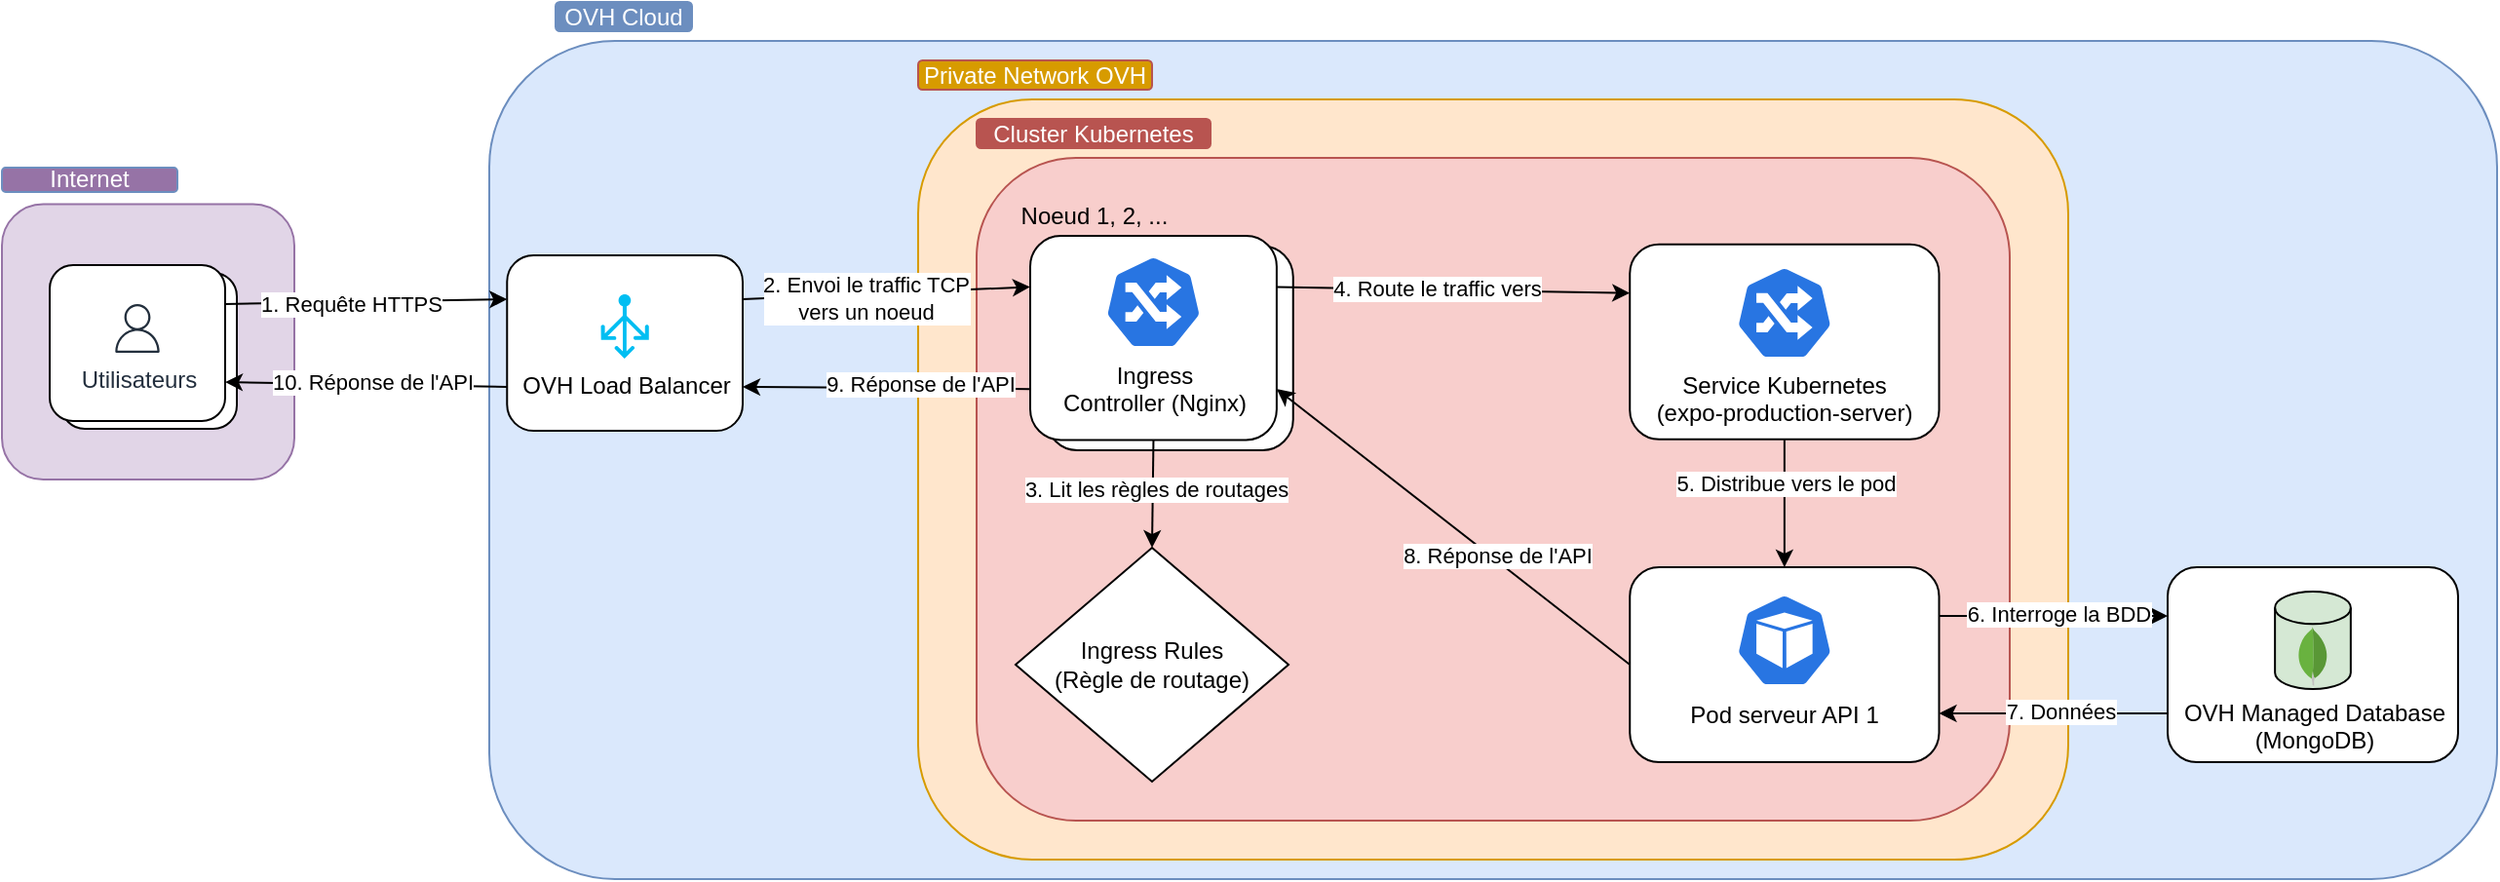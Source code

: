 <mxfile>
    <diagram id="8h31Fh14dAfWYlHk8va9" name="Page-1">
        <mxGraphModel dx="1426" dy="757" grid="1" gridSize="10" guides="1" tooltips="1" connect="1" arrows="1" fold="1" page="1" pageScale="1" pageWidth="827" pageHeight="1169" math="0" shadow="0">
            <root>
                <mxCell id="0"/>
                <mxCell id="1" parent="0"/>
                <mxCell id="4" value="" style="rounded=1;whiteSpace=wrap;html=1;fillColor=#e1d5e7;strokeColor=#9673a6;" vertex="1" parent="1">
                    <mxGeometry x="130" y="253.75" width="150" height="141.25" as="geometry"/>
                </mxCell>
                <mxCell id="5" value="Internet" style="text;html=1;align=center;verticalAlign=middle;whiteSpace=wrap;rounded=1;fillColor=#9673A6;strokeColor=#6c8ebf;fontColor=#FFFFFF;" vertex="1" parent="1">
                    <mxGeometry x="130" y="235" width="90" height="12.5" as="geometry"/>
                </mxCell>
                <mxCell id="14" value="" style="group" vertex="1" connectable="0" parent="1">
                    <mxGeometry x="154.5" y="285" width="121" height="84" as="geometry"/>
                </mxCell>
                <mxCell id="15" value="" style="group;" vertex="1" connectable="0" parent="14">
                    <mxGeometry x="6" y="4" width="115" height="80" as="geometry"/>
                </mxCell>
                <mxCell id="16" value="" style="group" vertex="1" connectable="0" parent="15">
                    <mxGeometry width="115" height="80" as="geometry"/>
                </mxCell>
                <mxCell id="17" value="" style="rounded=1;whiteSpace=wrap;html=1;" vertex="1" parent="16">
                    <mxGeometry width="90" height="80" as="geometry"/>
                </mxCell>
                <mxCell id="18" value="" style="group;" vertex="1" connectable="0" parent="14">
                    <mxGeometry width="115" height="80" as="geometry"/>
                </mxCell>
                <mxCell id="19" value="" style="group" vertex="1" connectable="0" parent="18">
                    <mxGeometry width="115" height="80" as="geometry"/>
                </mxCell>
                <mxCell id="20" value="" style="rounded=1;whiteSpace=wrap;html=1;" vertex="1" parent="19">
                    <mxGeometry width="90" height="80" as="geometry"/>
                </mxCell>
                <mxCell id="21" value="Utilisateurs" style="sketch=0;outlineConnect=0;fontColor=#232F3E;gradientColor=none;fillColor=#232F3D;strokeColor=none;dashed=0;verticalLabelPosition=bottom;verticalAlign=top;align=center;html=1;fontSize=12;fontStyle=0;aspect=fixed;pointerEvents=1;shape=mxgraph.aws4.user;" vertex="1" parent="19">
                    <mxGeometry x="32.5" y="20" width="25" height="25" as="geometry"/>
                </mxCell>
                <mxCell id="22" value="" style="rounded=1;whiteSpace=wrap;html=1;fillColor=#dae8fc;strokeColor=#6c8ebf;" vertex="1" parent="1">
                    <mxGeometry x="380" y="170" width="1030" height="430" as="geometry"/>
                </mxCell>
                <mxCell id="23" value="OVH Cloud" style="text;html=1;align=center;verticalAlign=middle;whiteSpace=wrap;rounded=1;fillColor=#6C8EBF;strokeColor=#6c8ebf;fontColor=#FFFFFF;" vertex="1" parent="1">
                    <mxGeometry x="414" y="150" width="70" height="15" as="geometry"/>
                </mxCell>
                <mxCell id="50" value="" style="group;" vertex="1" connectable="0" parent="1">
                    <mxGeometry x="350" y="280" width="160" height="90" as="geometry"/>
                </mxCell>
                <mxCell id="51" value="" style="group" vertex="1" connectable="0" parent="50">
                    <mxGeometry x="20" width="140" height="90" as="geometry"/>
                </mxCell>
                <mxCell id="52" value="" style="rounded=1;whiteSpace=wrap;html=1;" vertex="1" parent="51">
                    <mxGeometry x="19.13" width="120.87" height="90" as="geometry"/>
                </mxCell>
                <mxCell id="2" value="OVH Load Balancer" style="verticalLabelPosition=bottom;html=1;verticalAlign=top;align=center;strokeColor=none;fillColor=#00BEF2;shape=mxgraph.azure.load_balancer_generic;pointerEvents=1;" vertex="1" parent="51">
                    <mxGeometry x="67.26" y="20" width="24.62" height="33" as="geometry"/>
                </mxCell>
                <mxCell id="56" value="" style="rounded=1;whiteSpace=wrap;html=1;fillColor=#ffe6cc;strokeColor=#d79b00;" vertex="1" parent="1">
                    <mxGeometry x="600" y="200" width="590" height="390" as="geometry"/>
                </mxCell>
                <mxCell id="57" value="Private Network OVH" style="text;html=1;align=center;verticalAlign=middle;whiteSpace=wrap;rounded=1;fillColor=#D79B00;strokeColor=#b85450;fontColor=#FFFFFF;" vertex="1" parent="1">
                    <mxGeometry x="600" y="180" width="120" height="15" as="geometry"/>
                </mxCell>
                <mxCell id="58" value="" style="rounded=1;whiteSpace=wrap;html=1;fillColor=#f8cecc;strokeColor=#b85450;" vertex="1" parent="1">
                    <mxGeometry x="630" y="230" width="530" height="340" as="geometry"/>
                </mxCell>
                <mxCell id="59" value="Cluster Kubernetes" style="text;html=1;align=center;verticalAlign=middle;whiteSpace=wrap;rounded=1;fillColor=#B85450;strokeColor=#b85450;fontColor=#FFFFFF;" vertex="1" parent="1">
                    <mxGeometry x="630" y="210" width="120" height="15" as="geometry"/>
                </mxCell>
                <mxCell id="81" value="" style="group;" vertex="1" connectable="0" parent="1">
                    <mxGeometry x="930" y="274.38" width="210" height="100" as="geometry"/>
                </mxCell>
                <mxCell id="82" value="" style="group" vertex="1" connectable="0" parent="81">
                    <mxGeometry x="10.0" width="183.75" height="100" as="geometry"/>
                </mxCell>
                <mxCell id="83" value="" style="rounded=1;whiteSpace=wrap;html=1;" vertex="1" parent="82">
                    <mxGeometry x="25.108" width="158.642" height="100" as="geometry"/>
                </mxCell>
                <mxCell id="80" value="Service Kubernetes&lt;br&gt;(expo-production-server)" style="aspect=fixed;sketch=0;html=1;dashed=0;whitespace=wrap;verticalLabelPosition=bottom;verticalAlign=top;fillColor=#2875E2;strokeColor=#ffffff;points=[[0.005,0.63,0],[0.1,0.2,0],[0.9,0.2,0],[0.5,0,0],[0.995,0.63,0],[0.72,0.99,0],[0.5,1,0],[0.28,0.99,0]];shape=mxgraph.kubernetes.icon2;prIcon=ing" vertex="1" parent="82">
                    <mxGeometry x="79.433" y="11.111" width="50" height="48" as="geometry"/>
                </mxCell>
                <mxCell id="93" value="" style="group;" vertex="1" connectable="0" parent="1">
                    <mxGeometry x="1241" y="440" width="149" height="100" as="geometry"/>
                </mxCell>
                <mxCell id="94" value="" style="group" vertex="1" connectable="0" parent="93">
                    <mxGeometry width="149" height="100" as="geometry"/>
                </mxCell>
                <mxCell id="95" value="" style="rounded=1;whiteSpace=wrap;html=1;" vertex="1" parent="94">
                    <mxGeometry width="149" height="100" as="geometry"/>
                </mxCell>
                <mxCell id="96" value="" style="group" vertex="1" connectable="0" parent="94">
                    <mxGeometry x="55.065" y="12.5" width="38.87" height="50" as="geometry"/>
                </mxCell>
                <mxCell id="97" value="" style="strokeWidth=1;html=1;shape=mxgraph.flowchart.database;whiteSpace=wrap;fillColor=#d5e8d4;strokeColor=#000000;fillStyle=auto;" vertex="1" parent="96">
                    <mxGeometry width="38.87" height="50" as="geometry"/>
                </mxCell>
                <mxCell id="98" value="OVH Managed Database&lt;br&gt;(MongoDB)" style="dashed=0;outlineConnect=0;html=1;align=center;labelPosition=center;verticalLabelPosition=bottom;verticalAlign=top;shape=mxgraph.weblogos.mongodb" vertex="1" parent="96">
                    <mxGeometry x="11.661" y="18.167" width="15.548" height="30.167" as="geometry"/>
                </mxCell>
                <mxCell id="99" value="" style="group;" vertex="1" connectable="0" parent="1">
                    <mxGeometry x="930" y="440" width="210" height="100" as="geometry"/>
                </mxCell>
                <mxCell id="100" value="" style="group" vertex="1" connectable="0" parent="99">
                    <mxGeometry x="10.0" width="183.75" height="100" as="geometry"/>
                </mxCell>
                <mxCell id="101" value="" style="rounded=1;whiteSpace=wrap;html=1;" vertex="1" parent="100">
                    <mxGeometry x="25.108" width="158.642" height="100" as="geometry"/>
                </mxCell>
                <mxCell id="92" value="Pod serveur API 1" style="aspect=fixed;sketch=0;html=1;dashed=0;whitespace=wrap;verticalLabelPosition=bottom;verticalAlign=top;fillColor=#2875E2;strokeColor=#ffffff;points=[[0.005,0.63,0],[0.1,0.2,0],[0.9,0.2,0],[0.5,0,0],[0.995,0.63,0],[0.72,0.99,0],[0.5,1,0],[0.28,0.99,0]];shape=mxgraph.kubernetes.icon2;prIcon=pod" vertex="1" parent="100">
                    <mxGeometry x="79.43" y="13.5" width="50" height="48" as="geometry"/>
                </mxCell>
                <mxCell id="104" value="Ingress Rules&lt;br&gt;(Règle de routage)" style="rhombus;whiteSpace=wrap;html=1;" vertex="1" parent="1">
                    <mxGeometry x="650" y="430" width="140" height="120" as="geometry"/>
                </mxCell>
                <mxCell id="105" value="" style="group" vertex="1" connectable="0" parent="1">
                    <mxGeometry x="644" y="250" width="183.5" height="130" as="geometry"/>
                </mxCell>
                <mxCell id="68" value="" style="group" vertex="1" connectable="0" parent="105">
                    <mxGeometry x="13.5" y="20" width="170" height="110" as="geometry"/>
                </mxCell>
                <mxCell id="69" value="" style="group;" vertex="1" connectable="0" parent="68">
                    <mxGeometry x="8.43" y="5.238" width="161.57" height="104.762" as="geometry"/>
                </mxCell>
                <mxCell id="70" value="" style="group" vertex="1" connectable="0" parent="69">
                    <mxGeometry width="161.57" height="104.762" as="geometry"/>
                </mxCell>
                <mxCell id="71" value="" style="rounded=1;whiteSpace=wrap;html=1;" vertex="1" parent="70">
                    <mxGeometry width="126.446" height="104.762" as="geometry"/>
                </mxCell>
                <mxCell id="72" value="" style="group;" vertex="1" connectable="0" parent="68">
                    <mxGeometry width="161.57" height="104.762" as="geometry"/>
                </mxCell>
                <mxCell id="73" value="" style="group" vertex="1" connectable="0" parent="72">
                    <mxGeometry width="161.57" height="104.762" as="geometry"/>
                </mxCell>
                <mxCell id="74" value="" style="rounded=1;whiteSpace=wrap;html=1;" vertex="1" parent="73">
                    <mxGeometry width="126.446" height="104.762" as="geometry"/>
                </mxCell>
                <mxCell id="90" value="&lt;span style=&quot;color: rgb(0, 0, 0);&quot;&gt;Ingress&lt;/span&gt;&lt;br style=&quot;color: rgb(63, 63, 63); scrollbar-color: rgb(226, 226, 226) rgb(251, 251, 251);&quot;&gt;&lt;span style=&quot;color: rgb(0, 0, 0);&quot;&gt;Controller (Nginx)&lt;/span&gt;" style="aspect=fixed;sketch=0;html=1;dashed=0;whitespace=wrap;verticalLabelPosition=bottom;verticalAlign=top;fillColor=#2875E2;strokeColor=#ffffff;points=[[0.005,0.63,0],[0.1,0.2,0],[0.9,0.2,0],[0.5,0,0],[0.995,0.63,0],[0.72,0.99,0],[0.5,1,0],[0.28,0.99,0]];shape=mxgraph.kubernetes.icon2;prIcon=ing" vertex="1" parent="73">
                    <mxGeometry x="38.22" y="10.0" width="50" height="48" as="geometry"/>
                </mxCell>
                <mxCell id="79" value="Noeud 1, 2, ..." style="text;html=1;align=center;verticalAlign=middle;whiteSpace=wrap;rounded=0;" vertex="1" parent="105">
                    <mxGeometry width="93" height="20" as="geometry"/>
                </mxCell>
                <mxCell id="106" value="" style="endArrow=classic;html=1;exitX=1;exitY=0.25;exitDx=0;exitDy=0;entryX=0;entryY=0.25;entryDx=0;entryDy=0;" edge="1" parent="1" source="20" target="52">
                    <mxGeometry width="50" height="50" relative="1" as="geometry">
                        <mxPoint x="580" y="380" as="sourcePoint"/>
                        <mxPoint x="630" y="330" as="targetPoint"/>
                    </mxGeometry>
                </mxCell>
                <mxCell id="107" value="1. Requête HTTPS" style="edgeLabel;html=1;align=center;verticalAlign=middle;resizable=0;points=[];" vertex="1" connectable="0" parent="106">
                    <mxGeometry x="-0.31" y="-1" relative="1" as="geometry">
                        <mxPoint x="14" as="offset"/>
                    </mxGeometry>
                </mxCell>
                <mxCell id="108" value="" style="endArrow=classic;html=1;entryX=0;entryY=0.25;entryDx=0;entryDy=0;exitX=1;exitY=0.25;exitDx=0;exitDy=0;" edge="1" parent="1" source="52" target="74">
                    <mxGeometry width="50" height="50" relative="1" as="geometry">
                        <mxPoint x="560" y="320" as="sourcePoint"/>
                        <mxPoint x="770" y="330" as="targetPoint"/>
                    </mxGeometry>
                </mxCell>
                <mxCell id="109" value="2. Envoi le traffic TCP&lt;br&gt;vers un noeud" style="edgeLabel;html=1;align=center;verticalAlign=middle;resizable=0;points=[];" vertex="1" connectable="0" parent="108">
                    <mxGeometry x="-0.316" y="-1" relative="1" as="geometry">
                        <mxPoint x="12" as="offset"/>
                    </mxGeometry>
                </mxCell>
                <mxCell id="111" value="" style="endArrow=classic;html=1;exitX=1;exitY=0.25;exitDx=0;exitDy=0;entryX=0;entryY=0.25;entryDx=0;entryDy=0;" edge="1" parent="1" source="74" target="83">
                    <mxGeometry width="50" height="50" relative="1" as="geometry">
                        <mxPoint x="790" y="380" as="sourcePoint"/>
                        <mxPoint x="840" y="330" as="targetPoint"/>
                    </mxGeometry>
                </mxCell>
                <mxCell id="112" value="4. Route le traffic vers" style="edgeLabel;html=1;align=center;verticalAlign=middle;resizable=0;points=[];" vertex="1" connectable="0" parent="111">
                    <mxGeometry x="-0.093" y="1" relative="1" as="geometry">
                        <mxPoint as="offset"/>
                    </mxGeometry>
                </mxCell>
                <mxCell id="113" value="" style="endArrow=classic;html=1;exitX=0.5;exitY=1;exitDx=0;exitDy=0;entryX=0.5;entryY=0;entryDx=0;entryDy=0;" edge="1" parent="1" source="74" target="104">
                    <mxGeometry width="50" height="50" relative="1" as="geometry">
                        <mxPoint x="790" y="380" as="sourcePoint"/>
                        <mxPoint x="840" y="330" as="targetPoint"/>
                    </mxGeometry>
                </mxCell>
                <mxCell id="114" value="3. Lit les règles de routages" style="edgeLabel;html=1;align=center;verticalAlign=middle;resizable=0;points=[];" vertex="1" connectable="0" parent="113">
                    <mxGeometry x="-0.119" y="1" relative="1" as="geometry">
                        <mxPoint as="offset"/>
                    </mxGeometry>
                </mxCell>
                <mxCell id="115" value="" style="endArrow=classic;html=1;exitX=0.5;exitY=1;exitDx=0;exitDy=0;" edge="1" parent="1" source="83" target="101">
                    <mxGeometry width="50" height="50" relative="1" as="geometry">
                        <mxPoint x="980" y="380" as="sourcePoint"/>
                        <mxPoint x="1030" y="330" as="targetPoint"/>
                    </mxGeometry>
                </mxCell>
                <mxCell id="117" value="5. Distribue vers le pod" style="edgeLabel;html=1;align=center;verticalAlign=middle;resizable=0;points=[];" vertex="1" connectable="0" parent="115">
                    <mxGeometry x="-0.314" relative="1" as="geometry">
                        <mxPoint as="offset"/>
                    </mxGeometry>
                </mxCell>
                <mxCell id="118" value="" style="endArrow=classic;html=1;exitX=1;exitY=0.25;exitDx=0;exitDy=0;entryX=0;entryY=0.25;entryDx=0;entryDy=0;" edge="1" parent="1" source="101" target="95">
                    <mxGeometry width="50" height="50" relative="1" as="geometry">
                        <mxPoint x="1130" y="470" as="sourcePoint"/>
                        <mxPoint x="1180" y="420" as="targetPoint"/>
                    </mxGeometry>
                </mxCell>
                <mxCell id="119" value="6. Interroge la BDD" style="edgeLabel;html=1;align=center;verticalAlign=middle;resizable=0;points=[];" vertex="1" connectable="0" parent="118">
                    <mxGeometry x="0.206" y="1" relative="1" as="geometry">
                        <mxPoint x="-10" as="offset"/>
                    </mxGeometry>
                </mxCell>
                <mxCell id="120" value="" style="endArrow=classic;html=1;exitX=0;exitY=0.75;exitDx=0;exitDy=0;entryX=1;entryY=0.75;entryDx=0;entryDy=0;" edge="1" parent="1" source="95" target="101">
                    <mxGeometry width="50" height="50" relative="1" as="geometry">
                        <mxPoint x="1130" y="470" as="sourcePoint"/>
                        <mxPoint x="1180" y="420" as="targetPoint"/>
                    </mxGeometry>
                </mxCell>
                <mxCell id="121" value="7. Données" style="edgeLabel;html=1;align=center;verticalAlign=middle;resizable=0;points=[];" vertex="1" connectable="0" parent="120">
                    <mxGeometry x="-0.414" y="-1" relative="1" as="geometry">
                        <mxPoint x="-21" as="offset"/>
                    </mxGeometry>
                </mxCell>
                <mxCell id="122" value="" style="endArrow=classic;html=1;exitX=0;exitY=0.5;exitDx=0;exitDy=0;entryX=1;entryY=0.75;entryDx=0;entryDy=0;" edge="1" parent="1" source="101" target="74">
                    <mxGeometry width="50" height="50" relative="1" as="geometry">
                        <mxPoint x="930" y="470" as="sourcePoint"/>
                        <mxPoint x="980" y="420" as="targetPoint"/>
                    </mxGeometry>
                </mxCell>
                <mxCell id="123" value="8. Réponse de l&#39;API" style="edgeLabel;html=1;align=center;verticalAlign=middle;resizable=0;points=[];" vertex="1" connectable="0" parent="122">
                    <mxGeometry x="-0.234" y="-1" relative="1" as="geometry">
                        <mxPoint y="-1" as="offset"/>
                    </mxGeometry>
                </mxCell>
                <mxCell id="124" value="" style="endArrow=classic;html=1;exitX=0;exitY=0.75;exitDx=0;exitDy=0;entryX=1;entryY=0.75;entryDx=0;entryDy=0;" edge="1" parent="1" source="74" target="52">
                    <mxGeometry width="50" height="50" relative="1" as="geometry">
                        <mxPoint x="975" y="500" as="sourcePoint"/>
                        <mxPoint x="794" y="359" as="targetPoint"/>
                    </mxGeometry>
                </mxCell>
                <mxCell id="125" value="9. Réponse de l&#39;API" style="edgeLabel;html=1;align=center;verticalAlign=middle;resizable=0;points=[];" vertex="1" connectable="0" parent="124">
                    <mxGeometry x="-0.234" y="-1" relative="1" as="geometry">
                        <mxPoint y="-1" as="offset"/>
                    </mxGeometry>
                </mxCell>
                <mxCell id="127" value="" style="endArrow=classic;html=1;exitX=0;exitY=0.75;exitDx=0;exitDy=0;entryX=1;entryY=0.75;entryDx=0;entryDy=0;" edge="1" parent="1" source="52" target="20">
                    <mxGeometry width="50" height="50" relative="1" as="geometry">
                        <mxPoint x="668" y="359" as="sourcePoint"/>
                        <mxPoint x="520" y="358" as="targetPoint"/>
                    </mxGeometry>
                </mxCell>
                <mxCell id="128" value="10. Réponse de l&#39;API" style="edgeLabel;html=1;align=center;verticalAlign=middle;resizable=0;points=[];" vertex="1" connectable="0" parent="127">
                    <mxGeometry x="-0.234" y="-1" relative="1" as="geometry">
                        <mxPoint x="-14" y="-1" as="offset"/>
                    </mxGeometry>
                </mxCell>
            </root>
        </mxGraphModel>
    </diagram>
</mxfile>